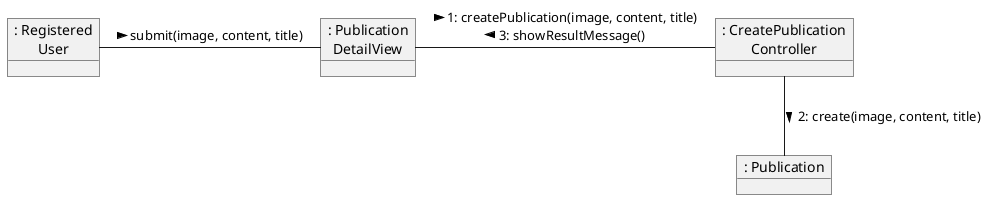 @startuml
object ": Registered\nUser" as UserReg
object ": Publication\nDetailView" as PublicationDetailView
object ": Publication" as Publication
object ": CreatePublication\nController" as CreatePublicationController


UserReg -r- PublicationDetailView : submit(image, content, title) >
PublicationDetailView -r- CreatePublicationController: > 1: createPublication(image, content, title)  \n 3: showResultMessage() <
CreatePublicationController -- Publication:  2: create(image, content, title) >

@enduml